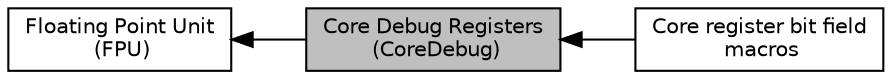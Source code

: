 digraph "Core Debug Registers (CoreDebug)"
{
  edge [fontname="Helvetica",fontsize="10",labelfontname="Helvetica",labelfontsize="10"];
  node [fontname="Helvetica",fontsize="10",shape=box];
  rankdir=LR;
  Node1 [label="Core Debug Registers\l (CoreDebug)",height=0.2,width=0.4,color="black", fillcolor="grey75", style="filled", fontcolor="black",tooltip="Type definitions for the Core Debug Registers."];
  Node2 [label="Floating Point Unit\l (FPU)",height=0.2,width=0.4,color="black", fillcolor="white", style="filled",URL="$group__CMSIS__FPU.html",tooltip="Type definitions for the Floating Point Unit (FPU)"];
  Node3 [label="Core register bit field\l macros",height=0.2,width=0.4,color="black", fillcolor="white", style="filled",URL="$group__CMSIS__core__bitfield.html",tooltip="Macros for use with bit field definitions (xxx_Pos, xxx_Msk)."];
  Node2->Node1 [shape=plaintext, dir="back", style="solid"];
  Node1->Node3 [shape=plaintext, dir="back", style="solid"];
}
